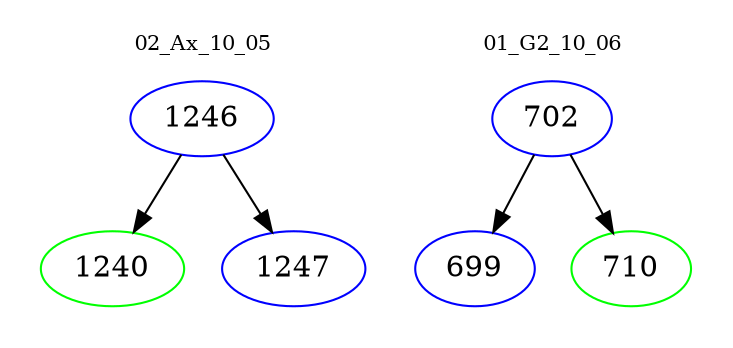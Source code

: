 digraph{
subgraph cluster_0 {
color = white
label = "02_Ax_10_05";
fontsize=10;
T0_1246 [label="1246", color="blue"]
T0_1246 -> T0_1240 [color="black"]
T0_1240 [label="1240", color="green"]
T0_1246 -> T0_1247 [color="black"]
T0_1247 [label="1247", color="blue"]
}
subgraph cluster_1 {
color = white
label = "01_G2_10_06";
fontsize=10;
T1_702 [label="702", color="blue"]
T1_702 -> T1_699 [color="black"]
T1_699 [label="699", color="blue"]
T1_702 -> T1_710 [color="black"]
T1_710 [label="710", color="green"]
}
}
